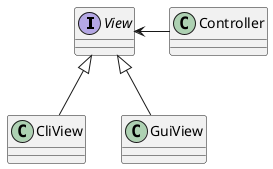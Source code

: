 @startuml
interface "View" as view
class "CliView" as cli
class "GuiView" as gui
class "Controller" as controller

cli -u-|> view
gui -u-|> view
controller -l-> view


@enduml